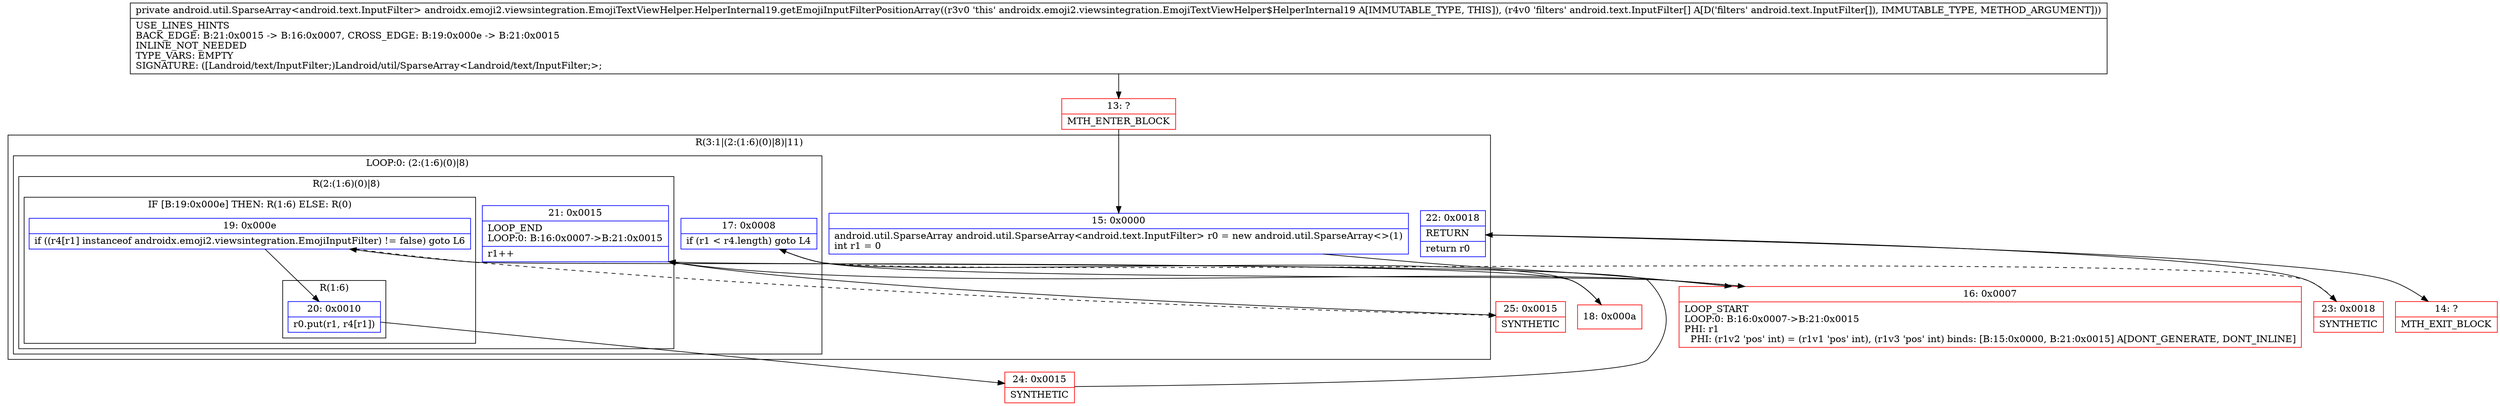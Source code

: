 digraph "CFG forandroidx.emoji2.viewsintegration.EmojiTextViewHelper.HelperInternal19.getEmojiInputFilterPositionArray([Landroid\/text\/InputFilter;)Landroid\/util\/SparseArray;" {
subgraph cluster_Region_1864997397 {
label = "R(3:1|(2:(1:6)(0)|8)|11)";
node [shape=record,color=blue];
Node_15 [shape=record,label="{15\:\ 0x0000|android.util.SparseArray android.util.SparseArray\<android.text.InputFilter\> r0 = new android.util.SparseArray\<\>(1)\lint r1 = 0\l}"];
subgraph cluster_LoopRegion_1334037330 {
label = "LOOP:0: (2:(1:6)(0)|8)";
node [shape=record,color=blue];
Node_17 [shape=record,label="{17\:\ 0x0008|if (r1 \< r4.length) goto L4\l}"];
subgraph cluster_Region_2052458266 {
label = "R(2:(1:6)(0)|8)";
node [shape=record,color=blue];
subgraph cluster_IfRegion_1494008695 {
label = "IF [B:19:0x000e] THEN: R(1:6) ELSE: R(0)";
node [shape=record,color=blue];
Node_19 [shape=record,label="{19\:\ 0x000e|if ((r4[r1] instanceof androidx.emoji2.viewsintegration.EmojiInputFilter) != false) goto L6\l}"];
subgraph cluster_Region_2117449843 {
label = "R(1:6)";
node [shape=record,color=blue];
Node_20 [shape=record,label="{20\:\ 0x0010|r0.put(r1, r4[r1])\l}"];
}
subgraph cluster_Region_1091633671 {
label = "R(0)";
node [shape=record,color=blue];
}
}
Node_21 [shape=record,label="{21\:\ 0x0015|LOOP_END\lLOOP:0: B:16:0x0007\-\>B:21:0x0015\l|r1++\l}"];
}
}
Node_22 [shape=record,label="{22\:\ 0x0018|RETURN\l|return r0\l}"];
}
Node_13 [shape=record,color=red,label="{13\:\ ?|MTH_ENTER_BLOCK\l}"];
Node_16 [shape=record,color=red,label="{16\:\ 0x0007|LOOP_START\lLOOP:0: B:16:0x0007\-\>B:21:0x0015\lPHI: r1 \l  PHI: (r1v2 'pos' int) = (r1v1 'pos' int), (r1v3 'pos' int) binds: [B:15:0x0000, B:21:0x0015] A[DONT_GENERATE, DONT_INLINE]\l}"];
Node_18 [shape=record,color=red,label="{18\:\ 0x000a}"];
Node_24 [shape=record,color=red,label="{24\:\ 0x0015|SYNTHETIC\l}"];
Node_25 [shape=record,color=red,label="{25\:\ 0x0015|SYNTHETIC\l}"];
Node_23 [shape=record,color=red,label="{23\:\ 0x0018|SYNTHETIC\l}"];
Node_14 [shape=record,color=red,label="{14\:\ ?|MTH_EXIT_BLOCK\l}"];
MethodNode[shape=record,label="{private android.util.SparseArray\<android.text.InputFilter\> androidx.emoji2.viewsintegration.EmojiTextViewHelper.HelperInternal19.getEmojiInputFilterPositionArray((r3v0 'this' androidx.emoji2.viewsintegration.EmojiTextViewHelper$HelperInternal19 A[IMMUTABLE_TYPE, THIS]), (r4v0 'filters' android.text.InputFilter[] A[D('filters' android.text.InputFilter[]), IMMUTABLE_TYPE, METHOD_ARGUMENT]))  | USE_LINES_HINTS\lBACK_EDGE: B:21:0x0015 \-\> B:16:0x0007, CROSS_EDGE: B:19:0x000e \-\> B:21:0x0015\lINLINE_NOT_NEEDED\lTYPE_VARS: EMPTY\lSIGNATURE: ([Landroid\/text\/InputFilter;)Landroid\/util\/SparseArray\<Landroid\/text\/InputFilter;\>;\l}"];
MethodNode -> Node_13;Node_15 -> Node_16;
Node_17 -> Node_18;
Node_17 -> Node_23[style=dashed];
Node_19 -> Node_20;
Node_19 -> Node_25[style=dashed];
Node_20 -> Node_24;
Node_21 -> Node_16;
Node_22 -> Node_14;
Node_13 -> Node_15;
Node_16 -> Node_17;
Node_18 -> Node_19;
Node_24 -> Node_21;
Node_25 -> Node_21;
Node_23 -> Node_22;
}


